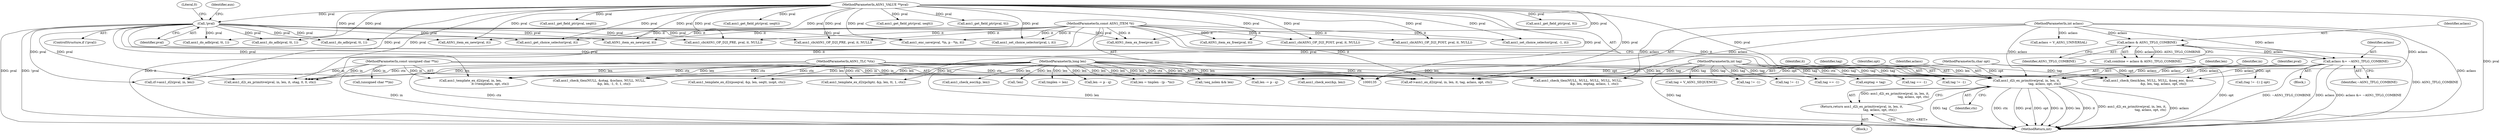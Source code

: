 digraph "0_openssl_cc598f321fbac9c04da5766243ed55d55948637d@pointer" {
"1000243" [label="(Call,asn1_d2i_ex_primitive(pval, in, len, it,\n                                     tag, aclass, opt, ctx))"];
"1000196" [label="(Call,!pval)"];
"1000136" [label="(MethodParameterIn,ASN1_VALUE **pval)"];
"1000137" [label="(MethodParameterIn,const unsigned char **in)"];
"1000138" [label="(MethodParameterIn,long len)"];
"1000139" [label="(MethodParameterIn,const ASN1_ITEM *it)"];
"1000140" [label="(MethodParameterIn,int tag)"];
"1000192" [label="(Call,aclass &= ~ASN1_TFLG_COMBINE)"];
"1000189" [label="(Call,aclass & ASN1_TFLG_COMBINE)"];
"1000141" [label="(MethodParameterIn,int aclass)"];
"1000142" [label="(MethodParameterIn,char opt)"];
"1000143" [label="(MethodParameterIn,ASN1_TLC *ctx)"];
"1000242" [label="(Return,return asn1_d2i_ex_primitive(pval, in, len, it,\n                                     tag, aclass, opt, ctx);)"];
"1000441" [label="(Call,cf->asn1_d2i(pval, in, len))"];
"1000199" [label="(Literal,0)"];
"1000367" [label="(Call,exptag = tag)"];
"1000142" [label="(MethodParameterIn,char opt)"];
"1000193" [label="(Identifier,aclass)"];
"1000221" [label="(Call,(tag != -1) || opt)"];
"1000803" [label="(Call,asn1_do_adb(pval, tt, 1))"];
"1000872" [label="(Call,asn1_template_ex_d2i(pseqval, &p, len, seqtt, isopt, ctx))"];
"1000213" [label="(Block,)"];
"1000139" [label="(MethodParameterIn,const ASN1_ITEM *it)"];
"1000687" [label="(Call,len = tmplen - (p - *in))"];
"1000246" [label="(Identifier,len)"];
"1000251" [label="(Identifier,ctx)"];
"1000918" [label="(Call,!seq_nolen && len)"];
"1001019" [label="(Call,ASN1_item_ex_free(pval, it))"];
"1000243" [label="(Call,asn1_d2i_ex_primitive(pval, in, len, it,\n                                     tag, aclass, opt, ctx))"];
"1000202" [label="(Identifier,aux)"];
"1000317" [label="(Call,asn1_d2i_ex_primitive(pval, in, len, it, otag, 0, 0, ctx))"];
"1000245" [label="(Identifier,in)"];
"1000516" [label="(Call,ASN1_item_ex_new(pval, it))"];
"1000813" [label="(Call,asn1_get_field_ptr(pval, seqtt))"];
"1000244" [label="(Identifier,pval)"];
"1000479" [label="(Call,asn1_get_choice_selector(pval, it))"];
"1000716" [label="(Call,ASN1_item_ex_new(pval, it))"];
"1000837" [label="(Call,len -= p - q)"];
"1000467" [label="(Call,asn1_cb(ASN1_OP_D2I_PRE, pval, it, NULL))"];
"1000333" [label="(Call,ef->asn1_ex_d2i(pval, in, len, it, tag, aclass, opt, ctx))"];
"1000960" [label="(Call,asn1_get_field_ptr(pval, seqtt))"];
"1000556" [label="(Call,asn1_template_ex_d2i(pchptr, &p, len, tt, 1, ctx))"];
"1000357" [label="(Call,tag == -1)"];
"1000824" [label="(Call,asn1_check_eoc(&p, len))"];
"1000402" [label="(Call,tag != -1)"];
"1000637" [label="(Call,tag = V_ASN1_SEQUENCE)"];
"1000143" [label="(MethodParameterIn,ASN1_TLC *ctx)"];
"1000247" [label="(Identifier,it)"];
"1000728" [label="(Call,asn1_cb(ASN1_OP_D2I_PRE, pval, it, NULL))"];
"1000602" [label="(Call,asn1_set_choice_selector(pval, i, it))"];
"1000144" [label="(Block,)"];
"1000189" [label="(Call,aclass & ASN1_TFLG_COMBINE)"];
"1000645" [label="(Call,asn1_check_tlen(&len, NULL, NULL, &seq_eoc, &cst,\n                              &p, len, tag, aclass, opt, ctx))"];
"1000260" [label="(Call,asn1_check_tlen(NULL, &otag, &oclass, NULL, NULL,\n                              &p, len, -1, 0, 1, ctx))"];
"1000446" [label="(Call,tag != -1)"];
"1000141" [label="(MethodParameterIn,int aclass)"];
"1000242" [label="(Return,return asn1_d2i_ex_primitive(pval, in, len, it,\n                                     tag, aclass, opt, ctx);)"];
"1000410" [label="(Call,(unsigned char **)in)"];
"1000248" [label="(Identifier,tag)"];
"1000233" [label="(Call,asn1_template_ex_d2i(pval, in, len,\n                                        it->templates, opt, ctx))"];
"1000772" [label="(Call,asn1_get_field_ptr(pval, seqtt))"];
"1000136" [label="(MethodParameterIn,ASN1_VALUE **pval)"];
"1000908" [label="(Call,asn1_check_eoc(&p, len))"];
"1000222" [label="(Call,tag != -1)"];
"1000632" [label="(Call,tag == -1)"];
"1000187" [label="(Call,combine = aclass & ASN1_TFLG_COMBINE)"];
"1000192" [label="(Call,aclass &= ~ASN1_TFLG_COMBINE)"];
"1000196" [label="(Call,!pval)"];
"1000551" [label="(Call,asn1_get_field_ptr(pval, tt))"];
"1000191" [label="(Identifier,ASN1_TFLG_COMBINE)"];
"1000190" [label="(Identifier,aclass)"];
"1001034" [label="(MethodReturn,int)"];
"1000372" [label="(Call,asn1_check_tlen(NULL, NULL, NULL, NULL, NULL,\n                                  &p, len, exptag, aclass, 1, ctx))"];
"1000592" [label="(Call,ASN1_item_ex_free(pval, it))"];
"1000817" [label="(Call,!len)"];
"1000138" [label="(MethodParameterIn,long len)"];
"1000628" [label="(Call,tmplen = len)"];
"1000640" [label="(Call,aclass = V_ASN1_UNIVERSAL)"];
"1000977" [label="(Call,asn1_enc_save(pval, *in, p - *in, it))"];
"1000610" [label="(Call,asn1_cb(ASN1_OP_D2I_POST, pval, it, NULL))"];
"1000942" [label="(Call,asn1_do_adb(pval, tt, 1))"];
"1000250" [label="(Identifier,opt)"];
"1000991" [label="(Call,asn1_cb(ASN1_OP_D2I_POST, pval, it, NULL))"];
"1000197" [label="(Identifier,pval)"];
"1000137" [label="(MethodParameterIn,const unsigned char **in)"];
"1000195" [label="(ControlStructure,if (!pval))"];
"1000766" [label="(Call,asn1_do_adb(pval, tt, 1))"];
"1000140" [label="(MethodParameterIn,int tag)"];
"1000508" [label="(Call,asn1_set_choice_selector(pval, -1, it))"];
"1000249" [label="(Identifier,aclass)"];
"1000194" [label="(Identifier,~ASN1_TFLG_COMBINE)"];
"1000502" [label="(Call,asn1_get_field_ptr(pval, tt))"];
"1000899" [label="(Call,len -= p - q)"];
"1000243" -> "1000242"  [label="AST: "];
"1000243" -> "1000251"  [label="CFG: "];
"1000244" -> "1000243"  [label="AST: "];
"1000245" -> "1000243"  [label="AST: "];
"1000246" -> "1000243"  [label="AST: "];
"1000247" -> "1000243"  [label="AST: "];
"1000248" -> "1000243"  [label="AST: "];
"1000249" -> "1000243"  [label="AST: "];
"1000250" -> "1000243"  [label="AST: "];
"1000251" -> "1000243"  [label="AST: "];
"1000242" -> "1000243"  [label="CFG: "];
"1000243" -> "1001034"  [label="DDG: tag"];
"1000243" -> "1001034"  [label="DDG: ctx"];
"1000243" -> "1001034"  [label="DDG: pval"];
"1000243" -> "1001034"  [label="DDG: opt"];
"1000243" -> "1001034"  [label="DDG: in"];
"1000243" -> "1001034"  [label="DDG: len"];
"1000243" -> "1001034"  [label="DDG: it"];
"1000243" -> "1001034"  [label="DDG: asn1_d2i_ex_primitive(pval, in, len, it,\n                                     tag, aclass, opt, ctx)"];
"1000243" -> "1001034"  [label="DDG: aclass"];
"1000243" -> "1000242"  [label="DDG: asn1_d2i_ex_primitive(pval, in, len, it,\n                                     tag, aclass, opt, ctx)"];
"1000196" -> "1000243"  [label="DDG: pval"];
"1000136" -> "1000243"  [label="DDG: pval"];
"1000137" -> "1000243"  [label="DDG: in"];
"1000138" -> "1000243"  [label="DDG: len"];
"1000139" -> "1000243"  [label="DDG: it"];
"1000140" -> "1000243"  [label="DDG: tag"];
"1000192" -> "1000243"  [label="DDG: aclass"];
"1000141" -> "1000243"  [label="DDG: aclass"];
"1000142" -> "1000243"  [label="DDG: opt"];
"1000143" -> "1000243"  [label="DDG: ctx"];
"1000196" -> "1000195"  [label="AST: "];
"1000196" -> "1000197"  [label="CFG: "];
"1000197" -> "1000196"  [label="AST: "];
"1000199" -> "1000196"  [label="CFG: "];
"1000202" -> "1000196"  [label="CFG: "];
"1000196" -> "1001034"  [label="DDG: pval"];
"1000196" -> "1001034"  [label="DDG: !pval"];
"1000136" -> "1000196"  [label="DDG: pval"];
"1000196" -> "1000233"  [label="DDG: pval"];
"1000196" -> "1000317"  [label="DDG: pval"];
"1000196" -> "1000333"  [label="DDG: pval"];
"1000196" -> "1000441"  [label="DDG: pval"];
"1000196" -> "1000467"  [label="DDG: pval"];
"1000196" -> "1000479"  [label="DDG: pval"];
"1000196" -> "1000516"  [label="DDG: pval"];
"1000196" -> "1000716"  [label="DDG: pval"];
"1000196" -> "1000728"  [label="DDG: pval"];
"1000196" -> "1000766"  [label="DDG: pval"];
"1000196" -> "1000803"  [label="DDG: pval"];
"1000196" -> "1000942"  [label="DDG: pval"];
"1000196" -> "1000977"  [label="DDG: pval"];
"1000196" -> "1001019"  [label="DDG: pval"];
"1000136" -> "1000135"  [label="AST: "];
"1000136" -> "1001034"  [label="DDG: pval"];
"1000136" -> "1000233"  [label="DDG: pval"];
"1000136" -> "1000317"  [label="DDG: pval"];
"1000136" -> "1000333"  [label="DDG: pval"];
"1000136" -> "1000441"  [label="DDG: pval"];
"1000136" -> "1000467"  [label="DDG: pval"];
"1000136" -> "1000479"  [label="DDG: pval"];
"1000136" -> "1000502"  [label="DDG: pval"];
"1000136" -> "1000508"  [label="DDG: pval"];
"1000136" -> "1000516"  [label="DDG: pval"];
"1000136" -> "1000551"  [label="DDG: pval"];
"1000136" -> "1000592"  [label="DDG: pval"];
"1000136" -> "1000602"  [label="DDG: pval"];
"1000136" -> "1000610"  [label="DDG: pval"];
"1000136" -> "1000716"  [label="DDG: pval"];
"1000136" -> "1000728"  [label="DDG: pval"];
"1000136" -> "1000766"  [label="DDG: pval"];
"1000136" -> "1000772"  [label="DDG: pval"];
"1000136" -> "1000803"  [label="DDG: pval"];
"1000136" -> "1000813"  [label="DDG: pval"];
"1000136" -> "1000942"  [label="DDG: pval"];
"1000136" -> "1000960"  [label="DDG: pval"];
"1000136" -> "1000977"  [label="DDG: pval"];
"1000136" -> "1000991"  [label="DDG: pval"];
"1000136" -> "1001019"  [label="DDG: pval"];
"1000137" -> "1000135"  [label="AST: "];
"1000137" -> "1001034"  [label="DDG: in"];
"1000137" -> "1000233"  [label="DDG: in"];
"1000137" -> "1000317"  [label="DDG: in"];
"1000137" -> "1000333"  [label="DDG: in"];
"1000137" -> "1000410"  [label="DDG: in"];
"1000137" -> "1000441"  [label="DDG: in"];
"1000138" -> "1000135"  [label="AST: "];
"1000138" -> "1001034"  [label="DDG: len"];
"1000138" -> "1000233"  [label="DDG: len"];
"1000138" -> "1000260"  [label="DDG: len"];
"1000138" -> "1000317"  [label="DDG: len"];
"1000138" -> "1000333"  [label="DDG: len"];
"1000138" -> "1000372"  [label="DDG: len"];
"1000138" -> "1000441"  [label="DDG: len"];
"1000138" -> "1000556"  [label="DDG: len"];
"1000138" -> "1000628"  [label="DDG: len"];
"1000138" -> "1000645"  [label="DDG: len"];
"1000138" -> "1000687"  [label="DDG: len"];
"1000138" -> "1000817"  [label="DDG: len"];
"1000138" -> "1000824"  [label="DDG: len"];
"1000138" -> "1000837"  [label="DDG: len"];
"1000138" -> "1000872"  [label="DDG: len"];
"1000138" -> "1000899"  [label="DDG: len"];
"1000138" -> "1000908"  [label="DDG: len"];
"1000138" -> "1000918"  [label="DDG: len"];
"1000139" -> "1000135"  [label="AST: "];
"1000139" -> "1001034"  [label="DDG: it"];
"1000139" -> "1000317"  [label="DDG: it"];
"1000139" -> "1000333"  [label="DDG: it"];
"1000139" -> "1000467"  [label="DDG: it"];
"1000139" -> "1000479"  [label="DDG: it"];
"1000139" -> "1000508"  [label="DDG: it"];
"1000139" -> "1000516"  [label="DDG: it"];
"1000139" -> "1000592"  [label="DDG: it"];
"1000139" -> "1000602"  [label="DDG: it"];
"1000139" -> "1000610"  [label="DDG: it"];
"1000139" -> "1000716"  [label="DDG: it"];
"1000139" -> "1000728"  [label="DDG: it"];
"1000139" -> "1000977"  [label="DDG: it"];
"1000139" -> "1000991"  [label="DDG: it"];
"1000139" -> "1001019"  [label="DDG: it"];
"1000140" -> "1000135"  [label="AST: "];
"1000140" -> "1001034"  [label="DDG: tag"];
"1000140" -> "1000222"  [label="DDG: tag"];
"1000140" -> "1000333"  [label="DDG: tag"];
"1000140" -> "1000357"  [label="DDG: tag"];
"1000140" -> "1000367"  [label="DDG: tag"];
"1000140" -> "1000402"  [label="DDG: tag"];
"1000140" -> "1000446"  [label="DDG: tag"];
"1000140" -> "1000632"  [label="DDG: tag"];
"1000140" -> "1000637"  [label="DDG: tag"];
"1000140" -> "1000645"  [label="DDG: tag"];
"1000192" -> "1000144"  [label="AST: "];
"1000192" -> "1000194"  [label="CFG: "];
"1000193" -> "1000192"  [label="AST: "];
"1000194" -> "1000192"  [label="AST: "];
"1000197" -> "1000192"  [label="CFG: "];
"1000192" -> "1001034"  [label="DDG: ~ASN1_TFLG_COMBINE"];
"1000192" -> "1001034"  [label="DDG: aclass"];
"1000192" -> "1001034"  [label="DDG: aclass &= ~ASN1_TFLG_COMBINE"];
"1000189" -> "1000192"  [label="DDG: aclass"];
"1000141" -> "1000192"  [label="DDG: aclass"];
"1000192" -> "1000333"  [label="DDG: aclass"];
"1000192" -> "1000372"  [label="DDG: aclass"];
"1000192" -> "1000645"  [label="DDG: aclass"];
"1000189" -> "1000187"  [label="AST: "];
"1000189" -> "1000191"  [label="CFG: "];
"1000190" -> "1000189"  [label="AST: "];
"1000191" -> "1000189"  [label="AST: "];
"1000187" -> "1000189"  [label="CFG: "];
"1000189" -> "1001034"  [label="DDG: ASN1_TFLG_COMBINE"];
"1000189" -> "1000187"  [label="DDG: aclass"];
"1000189" -> "1000187"  [label="DDG: ASN1_TFLG_COMBINE"];
"1000141" -> "1000189"  [label="DDG: aclass"];
"1000141" -> "1000135"  [label="AST: "];
"1000141" -> "1001034"  [label="DDG: aclass"];
"1000141" -> "1000333"  [label="DDG: aclass"];
"1000141" -> "1000372"  [label="DDG: aclass"];
"1000141" -> "1000640"  [label="DDG: aclass"];
"1000141" -> "1000645"  [label="DDG: aclass"];
"1000142" -> "1000135"  [label="AST: "];
"1000142" -> "1001034"  [label="DDG: opt"];
"1000142" -> "1000221"  [label="DDG: opt"];
"1000142" -> "1000233"  [label="DDG: opt"];
"1000142" -> "1000333"  [label="DDG: opt"];
"1000142" -> "1000645"  [label="DDG: opt"];
"1000143" -> "1000135"  [label="AST: "];
"1000143" -> "1001034"  [label="DDG: ctx"];
"1000143" -> "1000233"  [label="DDG: ctx"];
"1000143" -> "1000260"  [label="DDG: ctx"];
"1000143" -> "1000317"  [label="DDG: ctx"];
"1000143" -> "1000333"  [label="DDG: ctx"];
"1000143" -> "1000372"  [label="DDG: ctx"];
"1000143" -> "1000556"  [label="DDG: ctx"];
"1000143" -> "1000645"  [label="DDG: ctx"];
"1000143" -> "1000872"  [label="DDG: ctx"];
"1000242" -> "1000213"  [label="AST: "];
"1001034" -> "1000242"  [label="CFG: "];
"1000242" -> "1001034"  [label="DDG: <RET>"];
}
